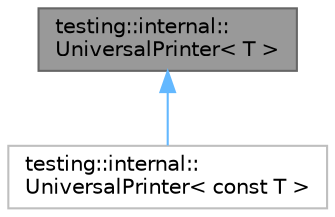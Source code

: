 digraph "testing::internal::UniversalPrinter&lt; T &gt;"
{
 // LATEX_PDF_SIZE
  bgcolor="transparent";
  edge [fontname=Helvetica,fontsize=10,labelfontname=Helvetica,labelfontsize=10];
  node [fontname=Helvetica,fontsize=10,shape=box,height=0.2,width=0.4];
  Node1 [id="Node000001",label="testing::internal::\lUniversalPrinter\< T \>",height=0.2,width=0.4,color="gray40", fillcolor="grey60", style="filled", fontcolor="black",tooltip=" "];
  Node1 -> Node2 [id="edge1_Node000001_Node000002",dir="back",color="steelblue1",style="solid",tooltip=" "];
  Node2 [id="Node000002",label="testing::internal::\lUniversalPrinter\< const T \>",height=0.2,width=0.4,color="grey75", fillcolor="white", style="filled",URL="$classtesting_1_1internal_1_1_universal_printer_3_01const_01_t_01_4.html",tooltip=" "];
}
